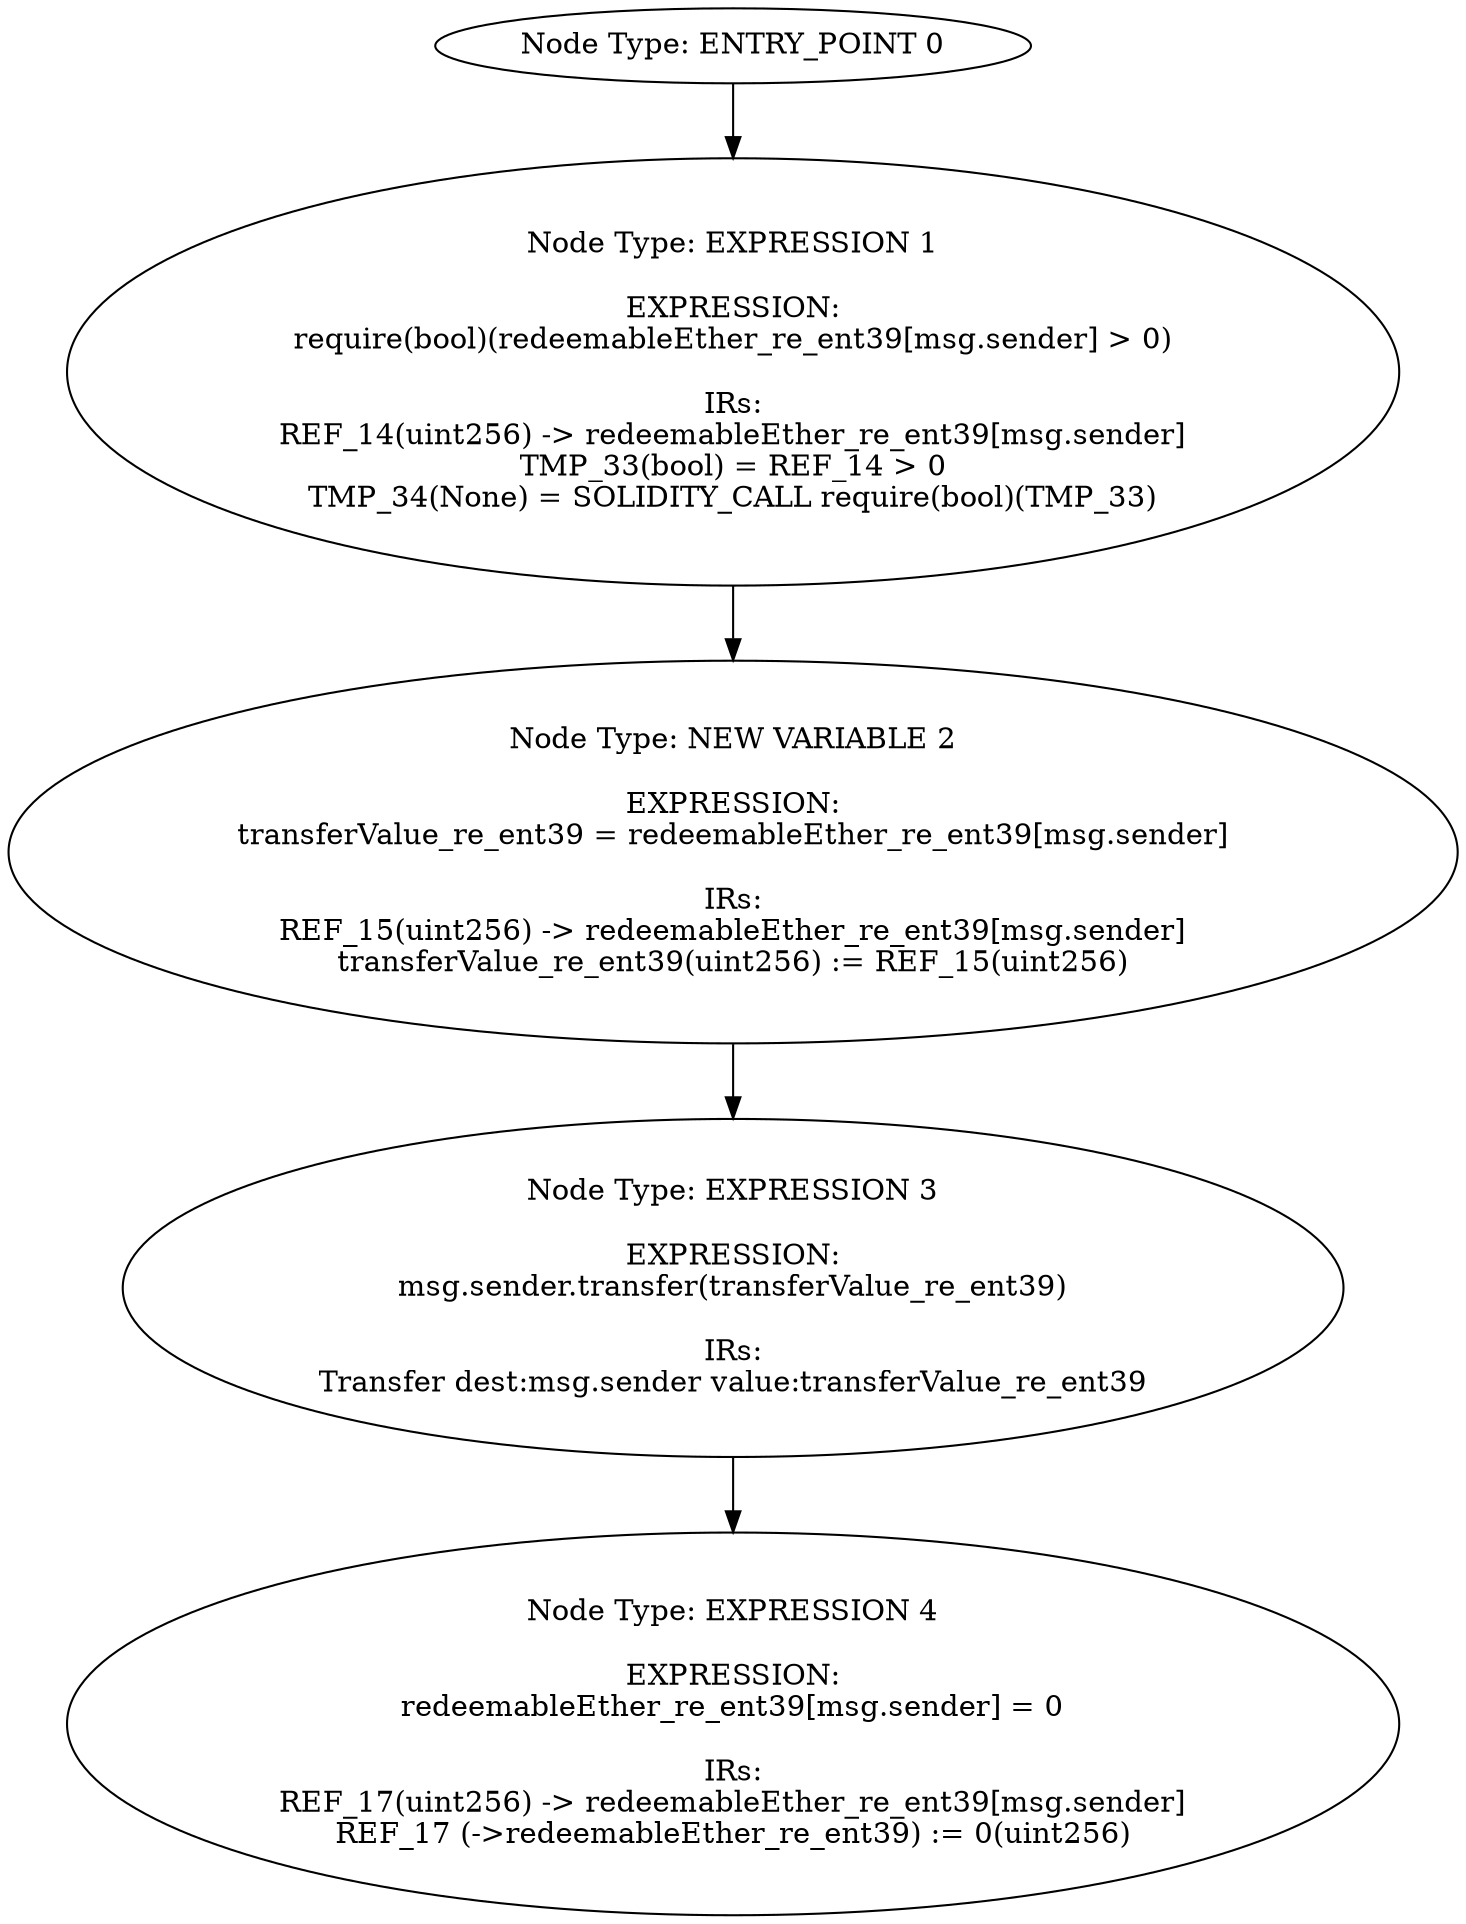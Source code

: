 digraph{
0[label="Node Type: ENTRY_POINT 0
"];
0->1;
1[label="Node Type: EXPRESSION 1

EXPRESSION:
require(bool)(redeemableEther_re_ent39[msg.sender] > 0)

IRs:
REF_14(uint256) -> redeemableEther_re_ent39[msg.sender]
TMP_33(bool) = REF_14 > 0
TMP_34(None) = SOLIDITY_CALL require(bool)(TMP_33)"];
1->2;
2[label="Node Type: NEW VARIABLE 2

EXPRESSION:
transferValue_re_ent39 = redeemableEther_re_ent39[msg.sender]

IRs:
REF_15(uint256) -> redeemableEther_re_ent39[msg.sender]
transferValue_re_ent39(uint256) := REF_15(uint256)"];
2->3;
3[label="Node Type: EXPRESSION 3

EXPRESSION:
msg.sender.transfer(transferValue_re_ent39)

IRs:
Transfer dest:msg.sender value:transferValue_re_ent39"];
3->4;
4[label="Node Type: EXPRESSION 4

EXPRESSION:
redeemableEther_re_ent39[msg.sender] = 0

IRs:
REF_17(uint256) -> redeemableEther_re_ent39[msg.sender]
REF_17 (->redeemableEther_re_ent39) := 0(uint256)"];
}
